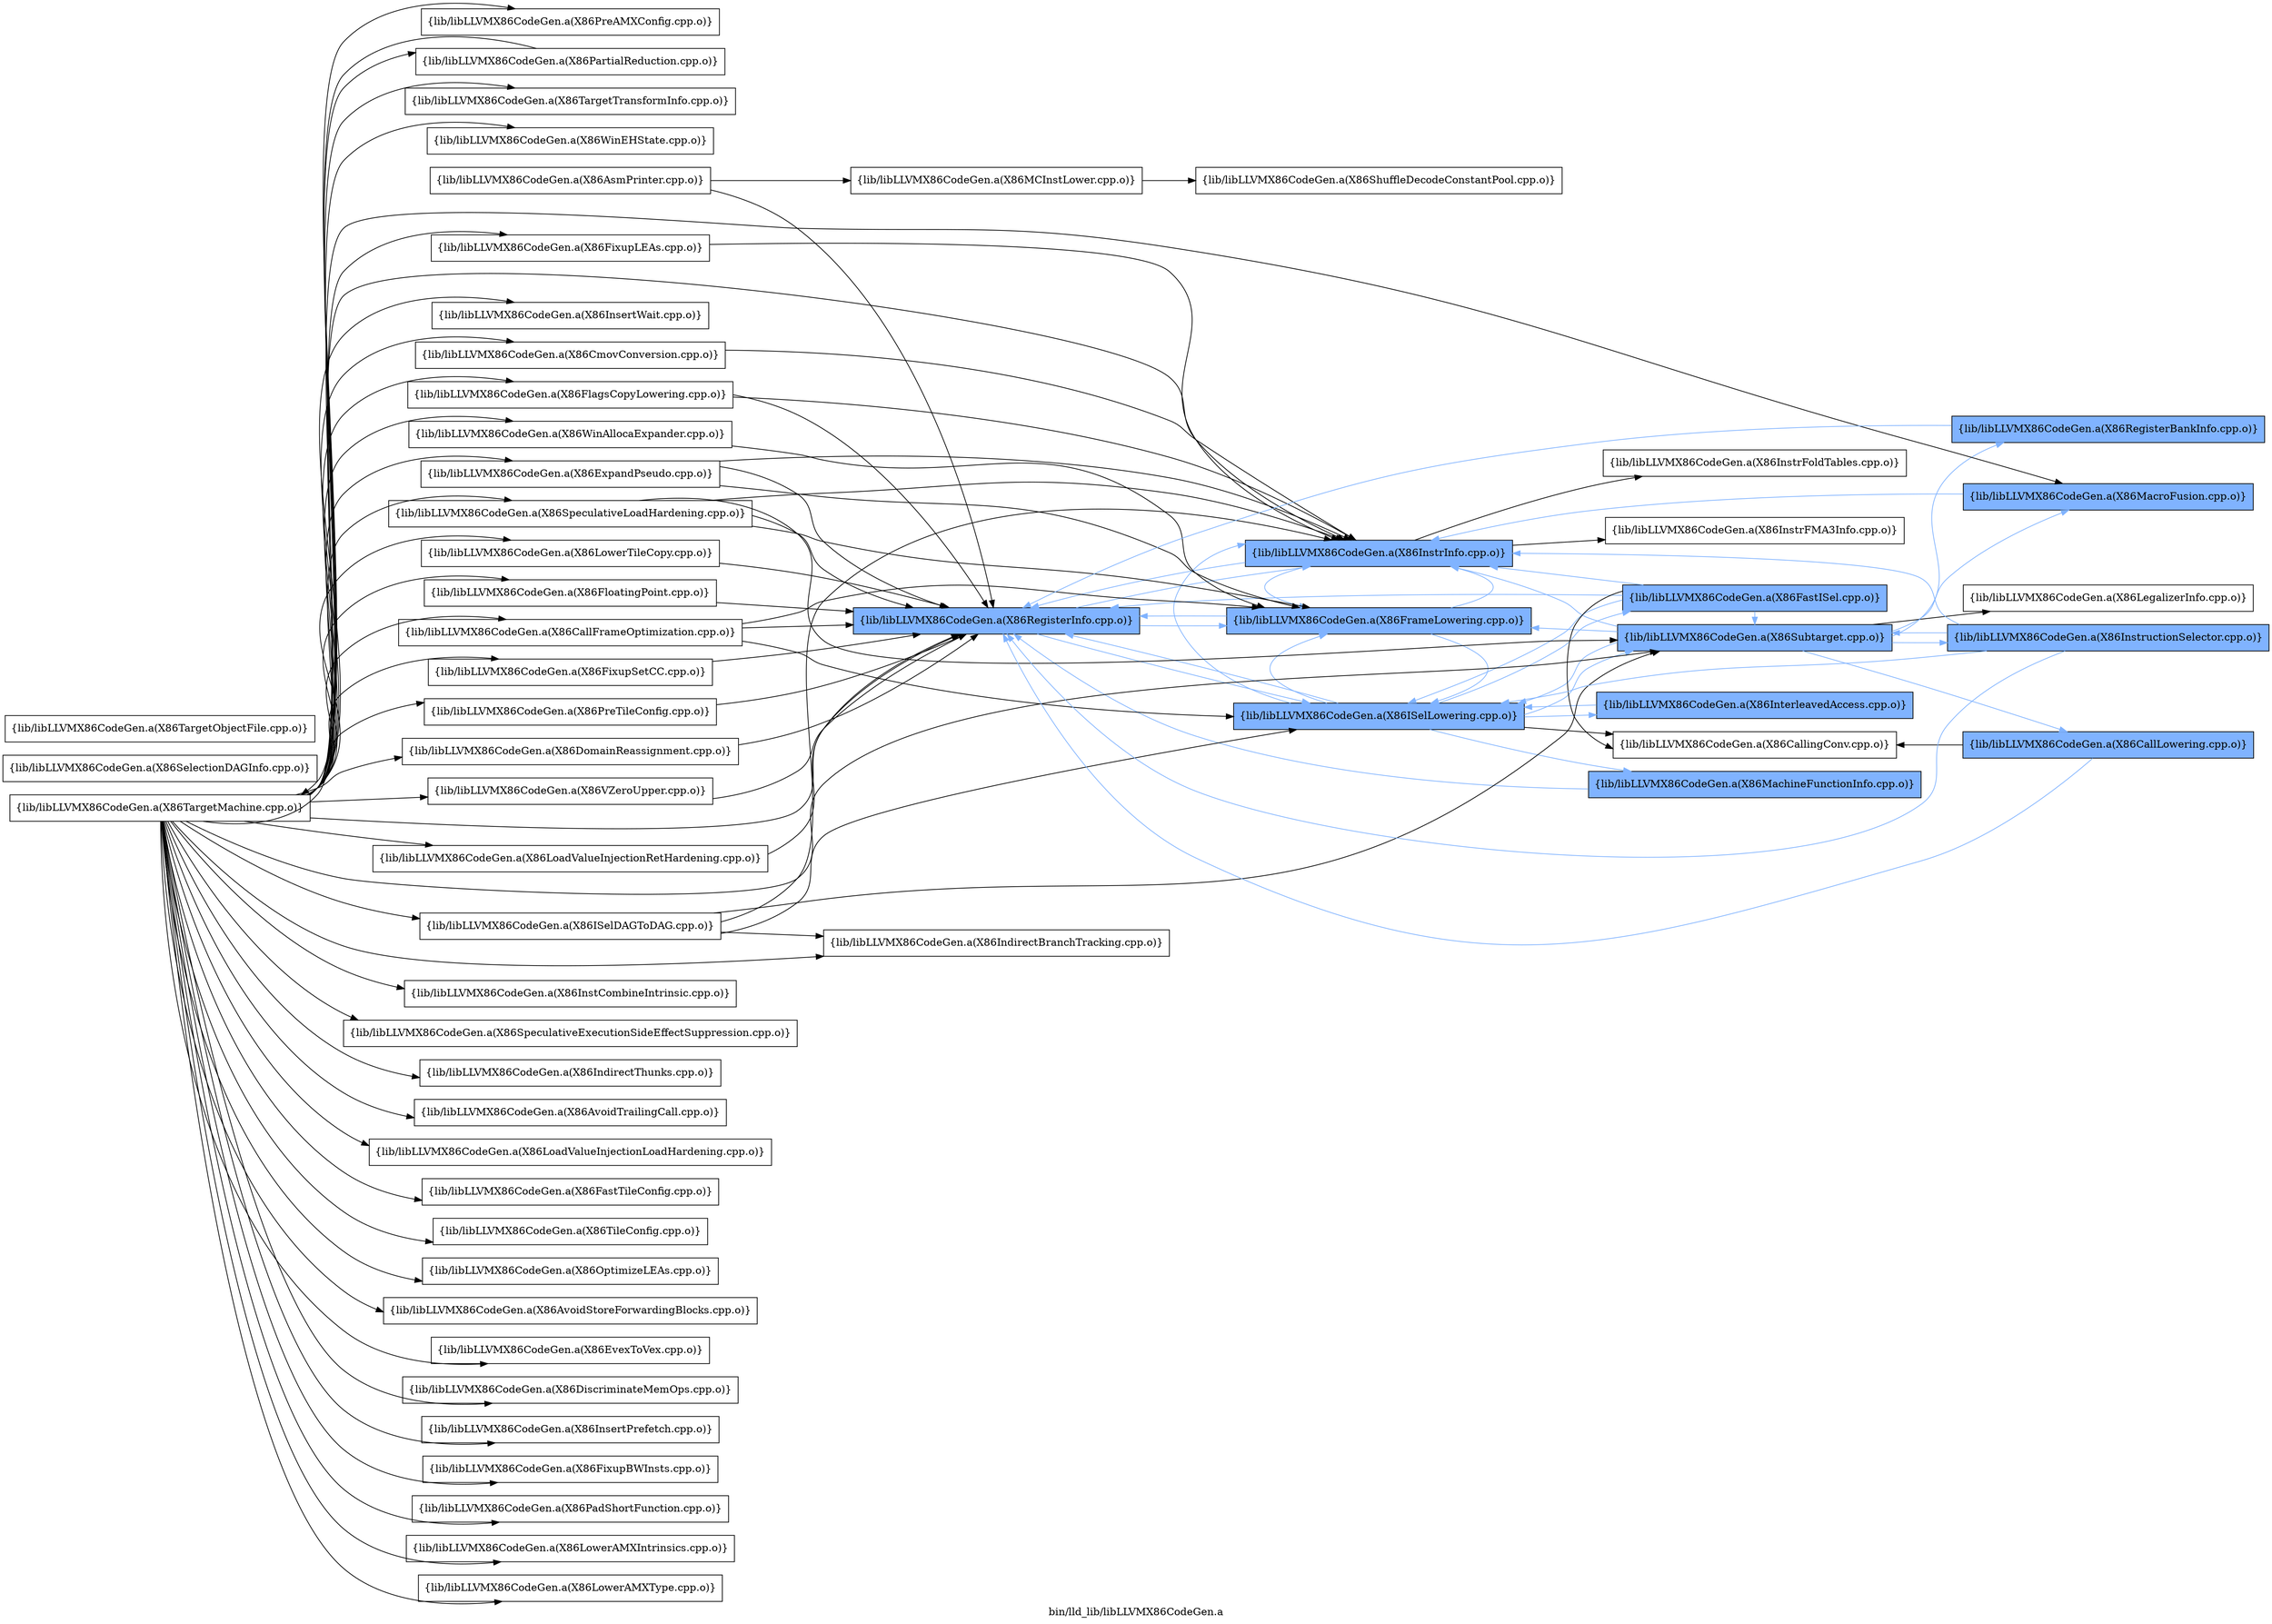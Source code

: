 digraph "bin/lld_lib/libLLVMX86CodeGen.a" {
	label="bin/lld_lib/libLLVMX86CodeGen.a";
	rankdir=LR;
	{ rank=same; Node0x55fd7b812de8;  }
	{ rank=same; Node0x55fd7b812708; Node0x55fd7b811ad8;  }
	{ rank=same; Node0x55fd7b80c6c8; Node0x55fd7b81e8c8; Node0x55fd7b811358; Node0x55fd7b80fd78;  }
	{ rank=same; Node0x55fd7b80b138; Node0x55fd7b80d2a8; Node0x55fd7b80c498; Node0x55fd7b812028; Node0x55fd7b810458; Node0x55fd7b81e508; Node0x55fd7b80be08;  }

	Node0x55fd7b812de8 [shape=record,shape=box,group=0,label="{lib/libLLVMX86CodeGen.a(X86AsmPrinter.cpp.o)}"];
	Node0x55fd7b812de8 -> Node0x55fd7b812708;
	Node0x55fd7b812de8 -> Node0x55fd7b811ad8;
	Node0x55fd7b7fa108 [shape=record,shape=box,group=0,label="{lib/libLLVMX86CodeGen.a(X86TargetMachine.cpp.o)}"];
	Node0x55fd7b7fa108 -> Node0x55fd7b80c498;
	Node0x55fd7b7fa108 -> Node0x55fd7b811ad8;
	Node0x55fd7b7fa108 -> Node0x55fd7b80fd78;
	Node0x55fd7b7fa108 -> Node0x55fd7b7fa3d8;
	Node0x55fd7b7fa108 -> Node0x55fd7b7f9cf8;
	Node0x55fd7b7fa108 -> Node0x55fd7b7f8fd8;
	Node0x55fd7b7fa108 -> Node0x55fd7b7f8d08;
	Node0x55fd7b7fa108 -> Node0x55fd7b7f8038;
	Node0x55fd7b7fa108 -> Node0x55fd7b804428;
	Node0x55fd7b7fa108 -> Node0x55fd7b8050f8;
	Node0x55fd7b7fa108 -> Node0x55fd7b804928;
	Node0x55fd7b7fa108 -> Node0x55fd7b805698;
	Node0x55fd7b7fa108 -> Node0x55fd7b810868;
	Node0x55fd7b7fa108 -> Node0x55fd7b810318;
	Node0x55fd7b7fa108 -> Node0x55fd7b811e98;
	Node0x55fd7b7fa108 -> Node0x55fd7b811268;
	Node0x55fd7b7fa108 -> Node0x55fd7b811768;
	Node0x55fd7b7fa108 -> Node0x55fd7b813518;
	Node0x55fd7b7fa108 -> Node0x55fd7b81adb8;
	Node0x55fd7b7fa108 -> Node0x55fd7b819c38;
	Node0x55fd7b7fa108 -> Node0x55fd7b81bdf8;
	Node0x55fd7b7fa108 -> Node0x55fd7b81c028;
	Node0x55fd7b7fa108 -> Node0x55fd7b81bb28;
	Node0x55fd7b7fa108 -> Node0x55fd7b80e568;
	Node0x55fd7b7fa108 -> Node0x55fd7b80e298;
	Node0x55fd7b7fa108 -> Node0x55fd7b80d668;
	Node0x55fd7b7fa108 -> Node0x55fd7b80fb98;
	Node0x55fd7b7fa108 -> Node0x55fd7b80ef18;
	Node0x55fd7b7fa108 -> Node0x55fd7b80ea68;
	Node0x55fd7b7fa108 -> Node0x55fd7b80a328;
	Node0x55fd7b7fa108 -> Node0x55fd7b809c48;
	Node0x55fd7b7fa108 -> Node0x55fd7b80c268;
	Node0x55fd7b7fa108 -> Node0x55fd7b80c998;
	Node0x55fd7b7fa108 -> Node0x55fd7b80d118;
	Node0x55fd7b7fa108 -> Node0x55fd7b80b098;
	Node0x55fd7b7fa108 -> Node0x55fd7b80b818;
	Node0x55fd7b7fa108 -> Node0x55fd7b80eec8;
	Node0x55fd7b7fa108 -> Node0x55fd7b80f5a8;
	Node0x55fd7b7fa108 -> Node0x55fd7b80d5c8;
	Node0x55fd7b7fa108 -> Node0x55fd7b814f08;
	Node0x55fd7b7fa108 -> Node0x55fd7b815548;
	Node0x55fd7b812708 [shape=record,shape=box,group=0,label="{lib/libLLVMX86CodeGen.a(X86MCInstLower.cpp.o)}"];
	Node0x55fd7b812708 -> Node0x55fd7b80c6c8;
	Node0x55fd7b811ad8 [shape=record,shape=box,group=1,style=filled,fillcolor="0.600000 0.5 1",label="{lib/libLLVMX86CodeGen.a(X86RegisterInfo.cpp.o)}"];
	Node0x55fd7b811ad8 -> Node0x55fd7b81e8c8[color="0.600000 0.5 1"];
	Node0x55fd7b811ad8 -> Node0x55fd7b811358[color="0.600000 0.5 1"];
	Node0x55fd7b811ad8 -> Node0x55fd7b80fd78[color="0.600000 0.5 1"];
	Node0x55fd7b80c6c8 [shape=record,shape=box,group=0,label="{lib/libLLVMX86CodeGen.a(X86ShuffleDecodeConstantPool.cpp.o)}"];
	Node0x55fd7b812028 [shape=record,shape=box,group=1,style=filled,fillcolor="0.600000 0.5 1",label="{lib/libLLVMX86CodeGen.a(X86MachineFunctionInfo.cpp.o)}"];
	Node0x55fd7b812028 -> Node0x55fd7b811ad8[color="0.600000 0.5 1"];
	Node0x55fd7b81e8c8 [shape=record,shape=box,group=1,style=filled,fillcolor="0.600000 0.5 1",label="{lib/libLLVMX86CodeGen.a(X86FrameLowering.cpp.o)}"];
	Node0x55fd7b81e8c8 -> Node0x55fd7b811ad8[color="0.600000 0.5 1"];
	Node0x55fd7b81e8c8 -> Node0x55fd7b811358[color="0.600000 0.5 1"];
	Node0x55fd7b81e8c8 -> Node0x55fd7b80fd78[color="0.600000 0.5 1"];
	Node0x55fd7b811358 [shape=record,shape=box,group=1,style=filled,fillcolor="0.600000 0.5 1",label="{lib/libLLVMX86CodeGen.a(X86ISelLowering.cpp.o)}"];
	Node0x55fd7b811358 -> Node0x55fd7b81e8c8[color="0.600000 0.5 1"];
	Node0x55fd7b811358 -> Node0x55fd7b80b138;
	Node0x55fd7b811358 -> Node0x55fd7b80d2a8[color="0.600000 0.5 1"];
	Node0x55fd7b811358 -> Node0x55fd7b80c498[color="0.600000 0.5 1"];
	Node0x55fd7b811358 -> Node0x55fd7b812028[color="0.600000 0.5 1"];
	Node0x55fd7b811358 -> Node0x55fd7b811ad8[color="0.600000 0.5 1"];
	Node0x55fd7b811358 -> Node0x55fd7b810458[color="0.600000 0.5 1"];
	Node0x55fd7b811358 -> Node0x55fd7b80fd78[color="0.600000 0.5 1"];
	Node0x55fd7b80fd78 [shape=record,shape=box,group=1,style=filled,fillcolor="0.600000 0.5 1",label="{lib/libLLVMX86CodeGen.a(X86InstrInfo.cpp.o)}"];
	Node0x55fd7b80fd78 -> Node0x55fd7b81e508;
	Node0x55fd7b80fd78 -> Node0x55fd7b81e8c8[color="0.600000 0.5 1"];
	Node0x55fd7b80fd78 -> Node0x55fd7b80be08;
	Node0x55fd7b80fd78 -> Node0x55fd7b811ad8[color="0.600000 0.5 1"];
	Node0x55fd7b80b138 [shape=record,shape=box,group=0,label="{lib/libLLVMX86CodeGen.a(X86CallingConv.cpp.o)}"];
	Node0x55fd7b80d2a8 [shape=record,shape=box,group=1,style=filled,fillcolor="0.600000 0.5 1",label="{lib/libLLVMX86CodeGen.a(X86InterleavedAccess.cpp.o)}"];
	Node0x55fd7b80d2a8 -> Node0x55fd7b811358[color="0.600000 0.5 1"];
	Node0x55fd7b80c498 [shape=record,shape=box,group=1,style=filled,fillcolor="0.600000 0.5 1",label="{lib/libLLVMX86CodeGen.a(X86Subtarget.cpp.o)}"];
	Node0x55fd7b80c498 -> Node0x55fd7b81e8c8[color="0.600000 0.5 1"];
	Node0x55fd7b80c498 -> Node0x55fd7b80dd98[color="0.600000 0.5 1"];
	Node0x55fd7b80c498 -> Node0x55fd7b811358[color="0.600000 0.5 1"];
	Node0x55fd7b80c498 -> Node0x55fd7b80fd78[color="0.600000 0.5 1"];
	Node0x55fd7b80c498 -> Node0x55fd7b806638;
	Node0x55fd7b80c498 -> Node0x55fd7b805ff8[color="0.600000 0.5 1"];
	Node0x55fd7b80c498 -> Node0x55fd7b8061d8[color="0.600000 0.5 1"];
	Node0x55fd7b80c498 -> Node0x55fd7b7fa3d8[color="0.600000 0.5 1"];
	Node0x55fd7b810458 [shape=record,shape=box,group=1,style=filled,fillcolor="0.600000 0.5 1",label="{lib/libLLVMX86CodeGen.a(X86FastISel.cpp.o)}"];
	Node0x55fd7b810458 -> Node0x55fd7b80b138;
	Node0x55fd7b810458 -> Node0x55fd7b80c498[color="0.600000 0.5 1"];
	Node0x55fd7b810458 -> Node0x55fd7b811ad8[color="0.600000 0.5 1"];
	Node0x55fd7b810458 -> Node0x55fd7b811358[color="0.600000 0.5 1"];
	Node0x55fd7b810458 -> Node0x55fd7b80fd78[color="0.600000 0.5 1"];
	Node0x55fd7b81e508 [shape=record,shape=box,group=0,label="{lib/libLLVMX86CodeGen.a(X86InstrFoldTables.cpp.o)}"];
	Node0x55fd7b80be08 [shape=record,shape=box,group=0,label="{lib/libLLVMX86CodeGen.a(X86InstrFMA3Info.cpp.o)}"];
	Node0x55fd7b80dd98 [shape=record,shape=box,group=1,style=filled,fillcolor="0.600000 0.5 1",label="{lib/libLLVMX86CodeGen.a(X86CallLowering.cpp.o)}"];
	Node0x55fd7b80dd98 -> Node0x55fd7b80b138;
	Node0x55fd7b80dd98 -> Node0x55fd7b811ad8[color="0.600000 0.5 1"];
	Node0x55fd7b806638 [shape=record,shape=box,group=0,label="{lib/libLLVMX86CodeGen.a(X86LegalizerInfo.cpp.o)}"];
	Node0x55fd7b805ff8 [shape=record,shape=box,group=1,style=filled,fillcolor="0.600000 0.5 1",label="{lib/libLLVMX86CodeGen.a(X86RegisterBankInfo.cpp.o)}"];
	Node0x55fd7b805ff8 -> Node0x55fd7b811ad8[color="0.600000 0.5 1"];
	Node0x55fd7b8061d8 [shape=record,shape=box,group=1,style=filled,fillcolor="0.600000 0.5 1",label="{lib/libLLVMX86CodeGen.a(X86InstructionSelector.cpp.o)}"];
	Node0x55fd7b8061d8 -> Node0x55fd7b80c498[color="0.600000 0.5 1"];
	Node0x55fd7b8061d8 -> Node0x55fd7b811ad8[color="0.600000 0.5 1"];
	Node0x55fd7b8061d8 -> Node0x55fd7b811358[color="0.600000 0.5 1"];
	Node0x55fd7b8061d8 -> Node0x55fd7b80fd78[color="0.600000 0.5 1"];
	Node0x55fd7b7fa3d8 [shape=record,shape=box,group=1,style=filled,fillcolor="0.600000 0.5 1",label="{lib/libLLVMX86CodeGen.a(X86MacroFusion.cpp.o)}"];
	Node0x55fd7b7fa3d8 -> Node0x55fd7b80fd78[color="0.600000 0.5 1"];
	Node0x55fd7b80e018 [shape=record,shape=box,group=0,label="{lib/libLLVMX86CodeGen.a(X86SelectionDAGInfo.cpp.o)}"];
	Node0x55fd7b7f9cf8 [shape=record,shape=box,group=0,label="{lib/libLLVMX86CodeGen.a(X86InstCombineIntrinsic.cpp.o)}"];
	Node0x55fd7b7f8fd8 [shape=record,shape=box,group=0,label="{lib/libLLVMX86CodeGen.a(X86SpeculativeExecutionSideEffectSuppression.cpp.o)}"];
	Node0x55fd7b7f8d08 [shape=record,shape=box,group=0,label="{lib/libLLVMX86CodeGen.a(X86IndirectThunks.cpp.o)}"];
	Node0x55fd7b7f8038 [shape=record,shape=box,group=0,label="{lib/libLLVMX86CodeGen.a(X86LoadValueInjectionRetHardening.cpp.o)}"];
	Node0x55fd7b7f8038 -> Node0x55fd7b811ad8;
	Node0x55fd7b804428 [shape=record,shape=box,group=0,label="{lib/libLLVMX86CodeGen.a(X86AvoidTrailingCall.cpp.o)}"];
	Node0x55fd7b8050f8 [shape=record,shape=box,group=0,label="{lib/libLLVMX86CodeGen.a(X86ExpandPseudo.cpp.o)}"];
	Node0x55fd7b8050f8 -> Node0x55fd7b81e8c8;
	Node0x55fd7b8050f8 -> Node0x55fd7b811ad8;
	Node0x55fd7b8050f8 -> Node0x55fd7b80fd78;
	Node0x55fd7b804928 [shape=record,shape=box,group=0,label="{lib/libLLVMX86CodeGen.a(X86LowerTileCopy.cpp.o)}"];
	Node0x55fd7b804928 -> Node0x55fd7b811ad8;
	Node0x55fd7b805698 [shape=record,shape=box,group=0,label="{lib/libLLVMX86CodeGen.a(X86FloatingPoint.cpp.o)}"];
	Node0x55fd7b805698 -> Node0x55fd7b811ad8;
	Node0x55fd7b810868 [shape=record,shape=box,group=0,label="{lib/libLLVMX86CodeGen.a(X86LoadValueInjectionLoadHardening.cpp.o)}"];
	Node0x55fd7b810318 [shape=record,shape=box,group=0,label="{lib/libLLVMX86CodeGen.a(X86FastTileConfig.cpp.o)}"];
	Node0x55fd7b811e98 [shape=record,shape=box,group=0,label="{lib/libLLVMX86CodeGen.a(X86TileConfig.cpp.o)}"];
	Node0x55fd7b811268 [shape=record,shape=box,group=0,label="{lib/libLLVMX86CodeGen.a(X86SpeculativeLoadHardening.cpp.o)}"];
	Node0x55fd7b811268 -> Node0x55fd7b81e8c8;
	Node0x55fd7b811268 -> Node0x55fd7b80c498;
	Node0x55fd7b811268 -> Node0x55fd7b811ad8;
	Node0x55fd7b811268 -> Node0x55fd7b80fd78;
	Node0x55fd7b811768 [shape=record,shape=box,group=0,label="{lib/libLLVMX86CodeGen.a(X86FlagsCopyLowering.cpp.o)}"];
	Node0x55fd7b811768 -> Node0x55fd7b811ad8;
	Node0x55fd7b811768 -> Node0x55fd7b80fd78;
	Node0x55fd7b813518 [shape=record,shape=box,group=0,label="{lib/libLLVMX86CodeGen.a(X86FixupSetCC.cpp.o)}"];
	Node0x55fd7b813518 -> Node0x55fd7b811ad8;
	Node0x55fd7b81adb8 [shape=record,shape=box,group=0,label="{lib/libLLVMX86CodeGen.a(X86OptimizeLEAs.cpp.o)}"];
	Node0x55fd7b819c38 [shape=record,shape=box,group=0,label="{lib/libLLVMX86CodeGen.a(X86CallFrameOptimization.cpp.o)}"];
	Node0x55fd7b819c38 -> Node0x55fd7b81e8c8;
	Node0x55fd7b819c38 -> Node0x55fd7b811ad8;
	Node0x55fd7b819c38 -> Node0x55fd7b811358;
	Node0x55fd7b81bdf8 [shape=record,shape=box,group=0,label="{lib/libLLVMX86CodeGen.a(X86AvoidStoreForwardingBlocks.cpp.o)}"];
	Node0x55fd7b81c028 [shape=record,shape=box,group=0,label="{lib/libLLVMX86CodeGen.a(X86PreTileConfig.cpp.o)}"];
	Node0x55fd7b81c028 -> Node0x55fd7b811ad8;
	Node0x55fd7b81bb28 [shape=record,shape=box,group=0,label="{lib/libLLVMX86CodeGen.a(X86CmovConversion.cpp.o)}"];
	Node0x55fd7b81bb28 -> Node0x55fd7b80fd78;
	Node0x55fd7b80e568 [shape=record,shape=box,group=0,label="{lib/libLLVMX86CodeGen.a(X86ISelDAGToDAG.cpp.o)}"];
	Node0x55fd7b80e568 -> Node0x55fd7b80c498;
	Node0x55fd7b80e568 -> Node0x55fd7b811358;
	Node0x55fd7b80e568 -> Node0x55fd7b80fd78;
	Node0x55fd7b80e568 -> Node0x55fd7b80e298;
	Node0x55fd7b80e298 [shape=record,shape=box,group=0,label="{lib/libLLVMX86CodeGen.a(X86IndirectBranchTracking.cpp.o)}"];
	Node0x55fd7b80d668 [shape=record,shape=box,group=0,label="{lib/libLLVMX86CodeGen.a(X86EvexToVex.cpp.o)}"];
	Node0x55fd7b80fb98 [shape=record,shape=box,group=0,label="{lib/libLLVMX86CodeGen.a(X86DiscriminateMemOps.cpp.o)}"];
	Node0x55fd7b80ef18 [shape=record,shape=box,group=0,label="{lib/libLLVMX86CodeGen.a(X86InsertPrefetch.cpp.o)}"];
	Node0x55fd7b80ea68 [shape=record,shape=box,group=0,label="{lib/libLLVMX86CodeGen.a(X86FixupBWInsts.cpp.o)}"];
	Node0x55fd7b80a328 [shape=record,shape=box,group=0,label="{lib/libLLVMX86CodeGen.a(X86PadShortFunction.cpp.o)}"];
	Node0x55fd7b809c48 [shape=record,shape=box,group=0,label="{lib/libLLVMX86CodeGen.a(X86FixupLEAs.cpp.o)}"];
	Node0x55fd7b809c48 -> Node0x55fd7b80fd78;
	Node0x55fd7b80c268 [shape=record,shape=box,group=0,label="{lib/libLLVMX86CodeGen.a(X86LowerAMXIntrinsics.cpp.o)}"];
	Node0x55fd7b80c998 [shape=record,shape=box,group=0,label="{lib/libLLVMX86CodeGen.a(X86LowerAMXType.cpp.o)}"];
	Node0x55fd7b80d118 [shape=record,shape=box,group=0,label="{lib/libLLVMX86CodeGen.a(X86PreAMXConfig.cpp.o)}"];
	Node0x55fd7b80b098 [shape=record,shape=box,group=0,label="{lib/libLLVMX86CodeGen.a(X86DomainReassignment.cpp.o)}"];
	Node0x55fd7b80b098 -> Node0x55fd7b811ad8;
	Node0x55fd7b80b818 [shape=record,shape=box,group=0,label="{lib/libLLVMX86CodeGen.a(X86PartialReduction.cpp.o)}"];
	Node0x55fd7b80b818 -> Node0x55fd7b7fa108;
	Node0x55fd7b80eec8 [shape=record,shape=box,group=0,label="{lib/libLLVMX86CodeGen.a(X86TargetTransformInfo.cpp.o)}"];
	Node0x55fd7b80f5a8 [shape=record,shape=box,group=0,label="{lib/libLLVMX86CodeGen.a(X86VZeroUpper.cpp.o)}"];
	Node0x55fd7b80f5a8 -> Node0x55fd7b811ad8;
	Node0x55fd7b80d5c8 [shape=record,shape=box,group=0,label="{lib/libLLVMX86CodeGen.a(X86WinAllocaExpander.cpp.o)}"];
	Node0x55fd7b80d5c8 -> Node0x55fd7b81e8c8;
	Node0x55fd7b814f08 [shape=record,shape=box,group=0,label="{lib/libLLVMX86CodeGen.a(X86WinEHState.cpp.o)}"];
	Node0x55fd7b815548 [shape=record,shape=box,group=0,label="{lib/libLLVMX86CodeGen.a(X86InsertWait.cpp.o)}"];
	Node0x55fd7b80bd68 [shape=record,shape=box,group=0,label="{lib/libLLVMX86CodeGen.a(X86TargetObjectFile.cpp.o)}"];
}
